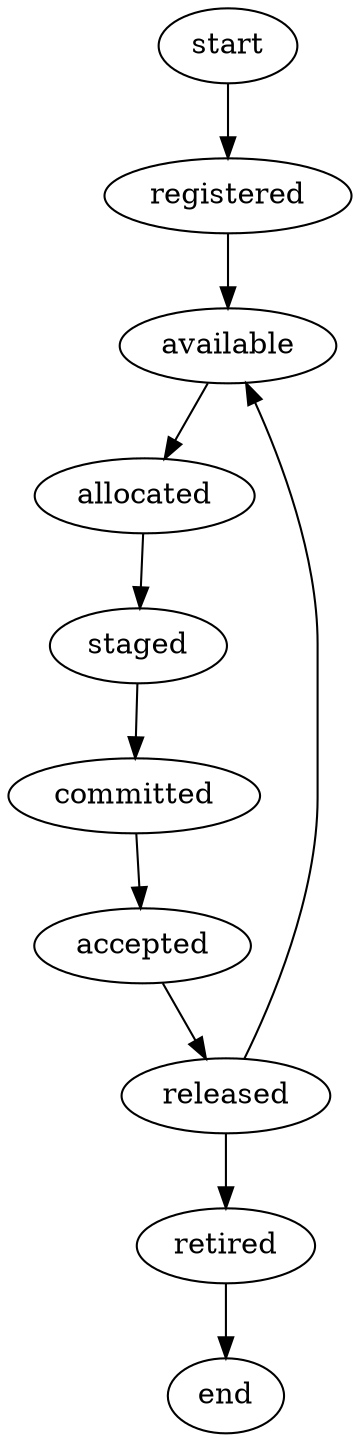 #
# This a simple model that matches the conception model exactly. It's
# a good starting point for experiments.
#
digraph resource_fsm_complex {

  edge [arrowsize=1]

  start -> registered

  registered -> available

  available -> allocated  

  allocated -> staged

  staged -> committed

  committed -> accepted

  accepted -> released

  released -> available
  released -> retired

  retired -> end
}